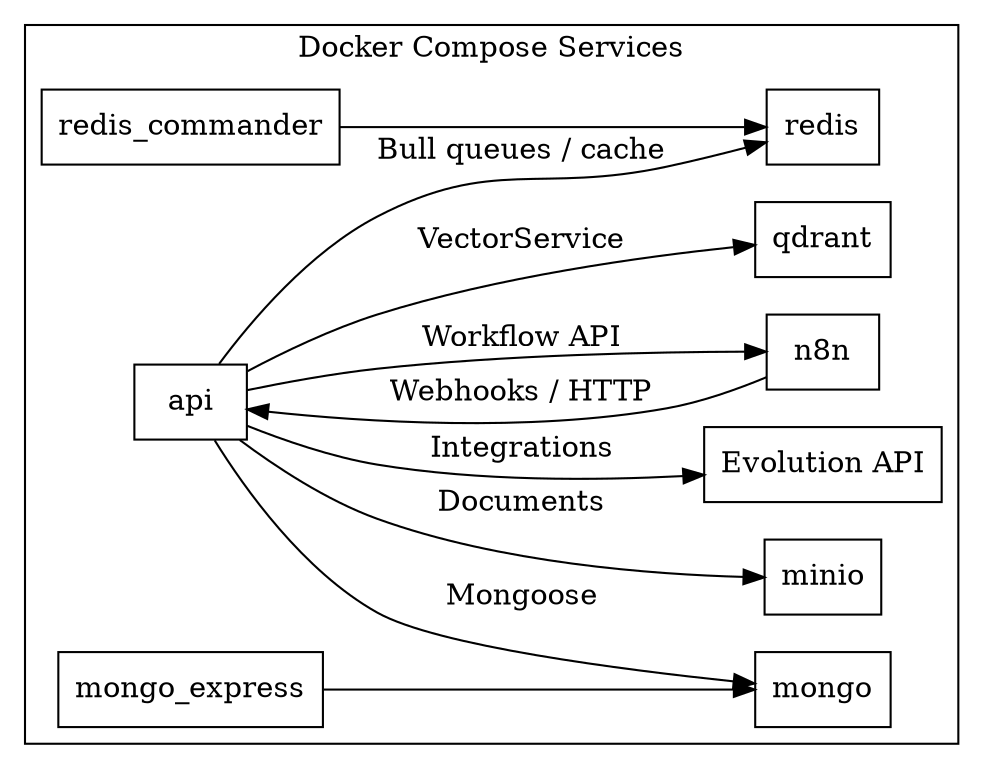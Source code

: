 digraph architecture {
    rankdir=LR;
    node [shape=box];

    subgraph cluster_containers {
        label="Docker Compose Services";
        api;
        n8n;
        qdrant;
        mongo;
        redis;
        minio;
        evolution_api [label="Evolution API"];
        redis_commander;
        mongo_express;
    }

    api -> mongo           [label="Mongoose"];
    api -> redis           [label="Bull queues / cache"];
    api -> qdrant          [label="VectorService"];
    api -> minio           [label="Documents"];
    api -> n8n             [label="Workflow API"];
    api -> evolution_api   [label="Integrations"];
    n8n -> api             [label="Webhooks / HTTP"];
    redis_commander -> redis;
    mongo_express -> mongo;
}
